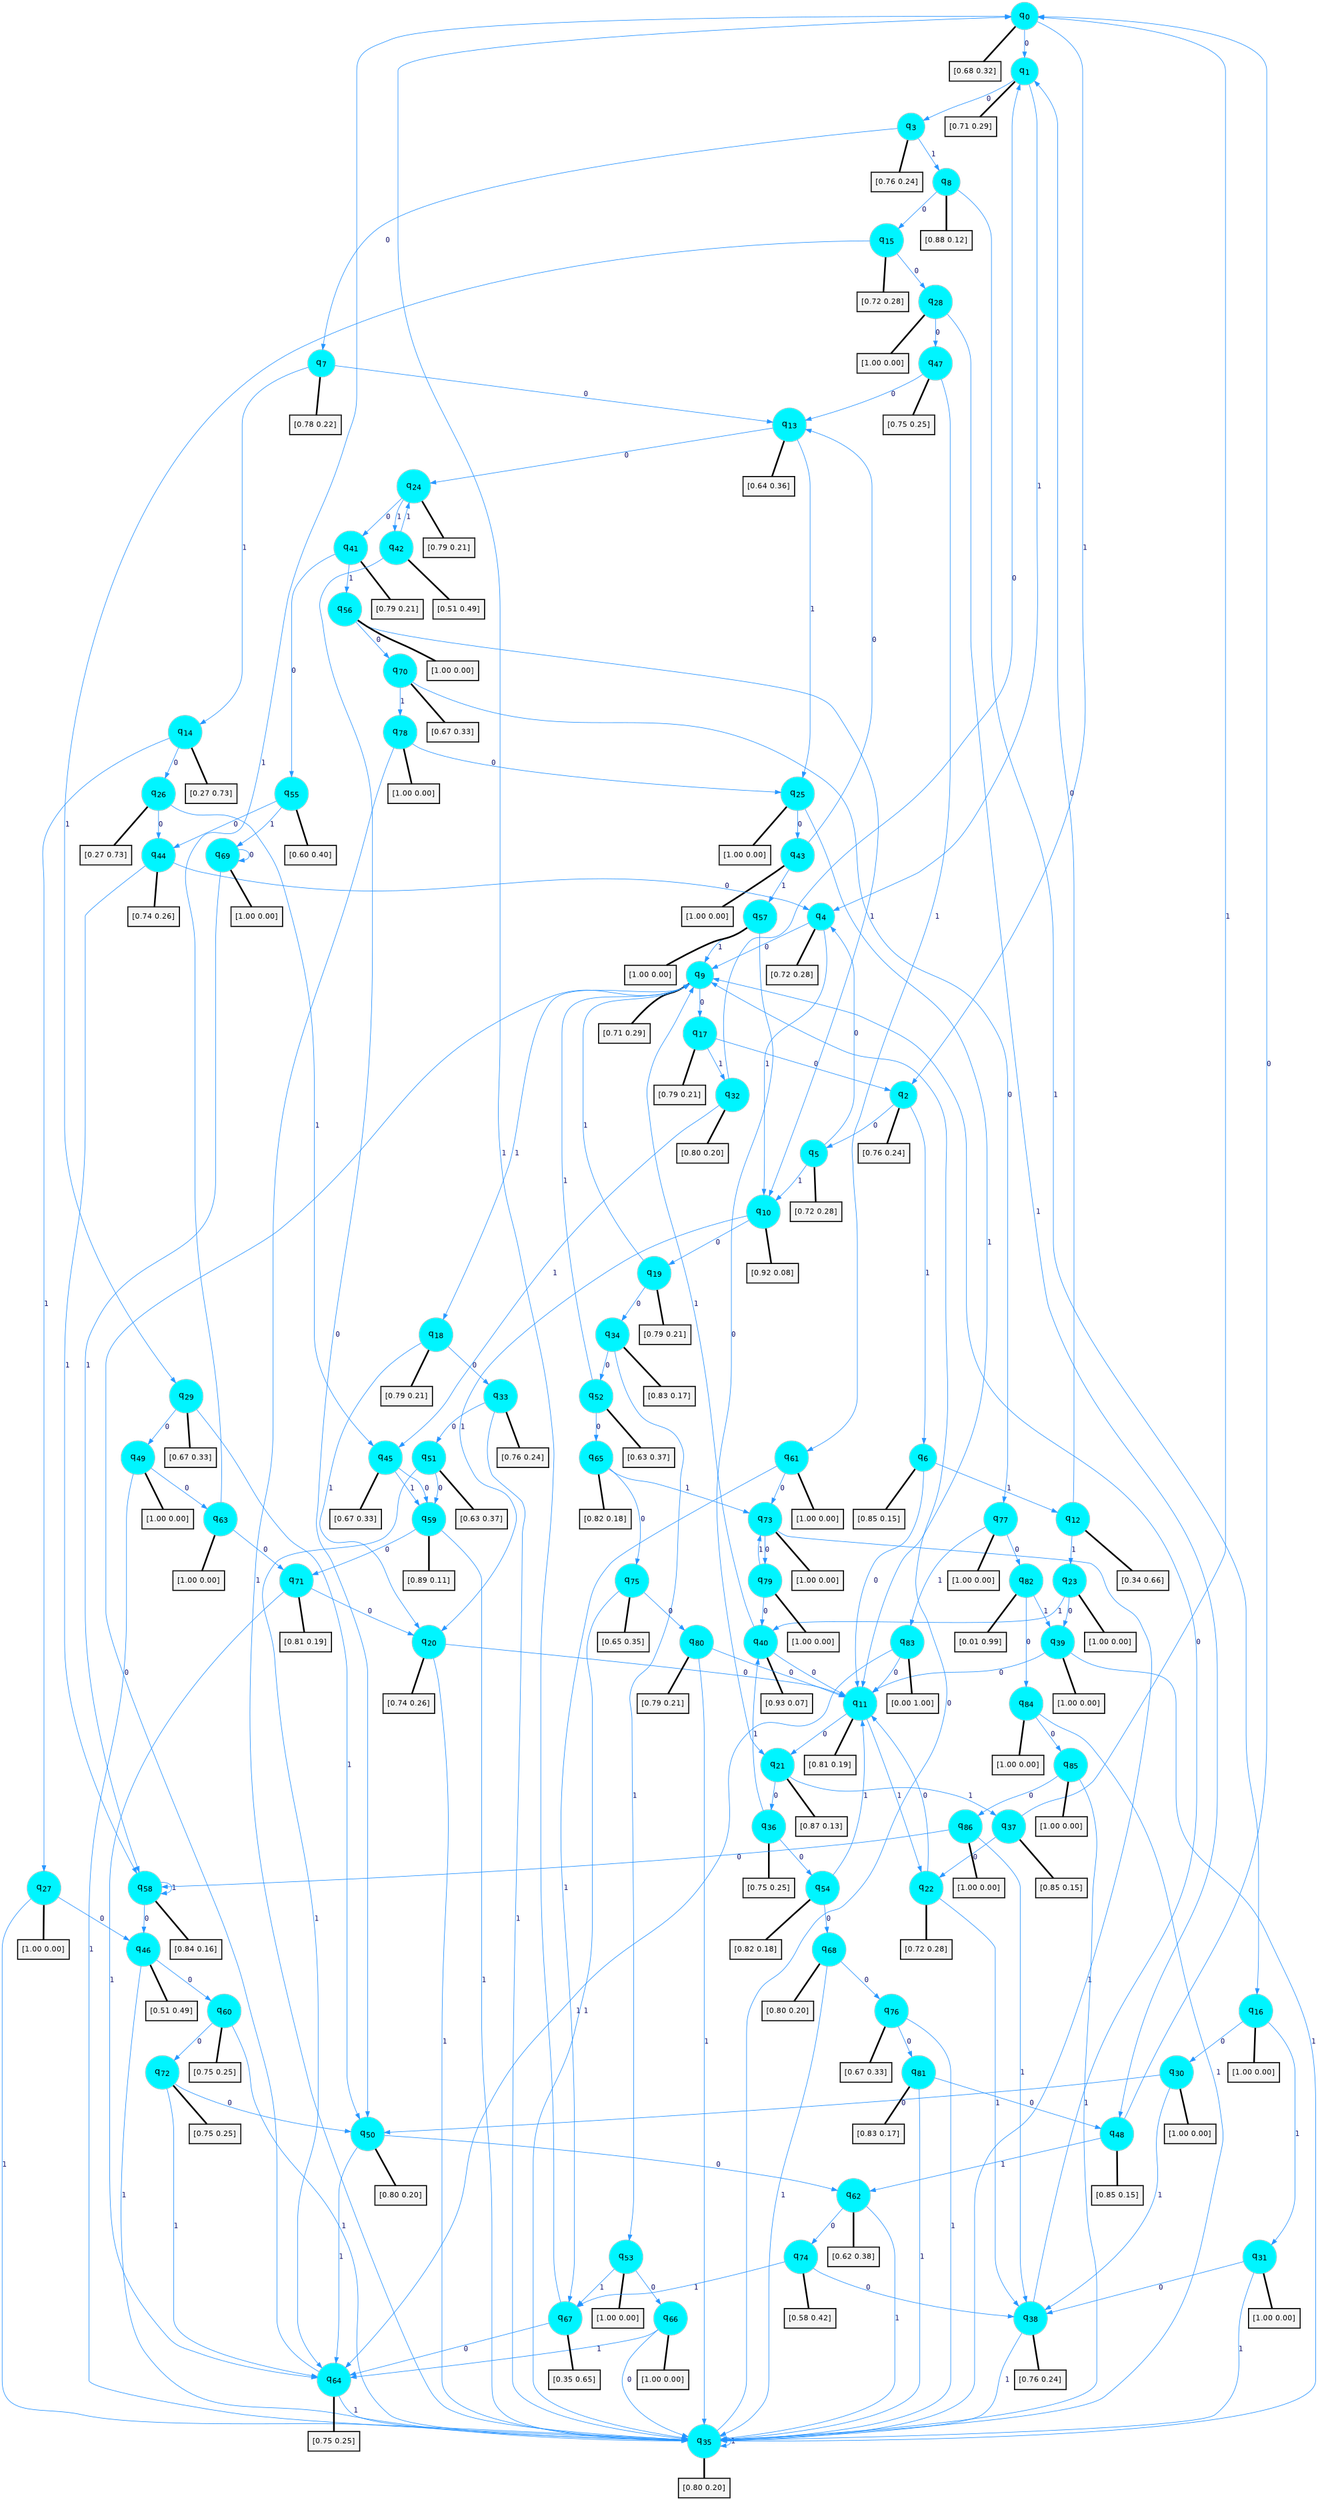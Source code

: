digraph G {
graph [
bgcolor=transparent, dpi=300, rankdir=TD, size="40,25"];
node [
color=gray, fillcolor=turquoise1, fontcolor=black, fontname=Helvetica, fontsize=16, fontweight=bold, shape=circle, style=filled];
edge [
arrowsize=1, color=dodgerblue1, fontcolor=midnightblue, fontname=courier, fontweight=bold, penwidth=1, style=solid, weight=20];
0[label=<q<SUB>0</SUB>>];
1[label=<q<SUB>1</SUB>>];
2[label=<q<SUB>2</SUB>>];
3[label=<q<SUB>3</SUB>>];
4[label=<q<SUB>4</SUB>>];
5[label=<q<SUB>5</SUB>>];
6[label=<q<SUB>6</SUB>>];
7[label=<q<SUB>7</SUB>>];
8[label=<q<SUB>8</SUB>>];
9[label=<q<SUB>9</SUB>>];
10[label=<q<SUB>10</SUB>>];
11[label=<q<SUB>11</SUB>>];
12[label=<q<SUB>12</SUB>>];
13[label=<q<SUB>13</SUB>>];
14[label=<q<SUB>14</SUB>>];
15[label=<q<SUB>15</SUB>>];
16[label=<q<SUB>16</SUB>>];
17[label=<q<SUB>17</SUB>>];
18[label=<q<SUB>18</SUB>>];
19[label=<q<SUB>19</SUB>>];
20[label=<q<SUB>20</SUB>>];
21[label=<q<SUB>21</SUB>>];
22[label=<q<SUB>22</SUB>>];
23[label=<q<SUB>23</SUB>>];
24[label=<q<SUB>24</SUB>>];
25[label=<q<SUB>25</SUB>>];
26[label=<q<SUB>26</SUB>>];
27[label=<q<SUB>27</SUB>>];
28[label=<q<SUB>28</SUB>>];
29[label=<q<SUB>29</SUB>>];
30[label=<q<SUB>30</SUB>>];
31[label=<q<SUB>31</SUB>>];
32[label=<q<SUB>32</SUB>>];
33[label=<q<SUB>33</SUB>>];
34[label=<q<SUB>34</SUB>>];
35[label=<q<SUB>35</SUB>>];
36[label=<q<SUB>36</SUB>>];
37[label=<q<SUB>37</SUB>>];
38[label=<q<SUB>38</SUB>>];
39[label=<q<SUB>39</SUB>>];
40[label=<q<SUB>40</SUB>>];
41[label=<q<SUB>41</SUB>>];
42[label=<q<SUB>42</SUB>>];
43[label=<q<SUB>43</SUB>>];
44[label=<q<SUB>44</SUB>>];
45[label=<q<SUB>45</SUB>>];
46[label=<q<SUB>46</SUB>>];
47[label=<q<SUB>47</SUB>>];
48[label=<q<SUB>48</SUB>>];
49[label=<q<SUB>49</SUB>>];
50[label=<q<SUB>50</SUB>>];
51[label=<q<SUB>51</SUB>>];
52[label=<q<SUB>52</SUB>>];
53[label=<q<SUB>53</SUB>>];
54[label=<q<SUB>54</SUB>>];
55[label=<q<SUB>55</SUB>>];
56[label=<q<SUB>56</SUB>>];
57[label=<q<SUB>57</SUB>>];
58[label=<q<SUB>58</SUB>>];
59[label=<q<SUB>59</SUB>>];
60[label=<q<SUB>60</SUB>>];
61[label=<q<SUB>61</SUB>>];
62[label=<q<SUB>62</SUB>>];
63[label=<q<SUB>63</SUB>>];
64[label=<q<SUB>64</SUB>>];
65[label=<q<SUB>65</SUB>>];
66[label=<q<SUB>66</SUB>>];
67[label=<q<SUB>67</SUB>>];
68[label=<q<SUB>68</SUB>>];
69[label=<q<SUB>69</SUB>>];
70[label=<q<SUB>70</SUB>>];
71[label=<q<SUB>71</SUB>>];
72[label=<q<SUB>72</SUB>>];
73[label=<q<SUB>73</SUB>>];
74[label=<q<SUB>74</SUB>>];
75[label=<q<SUB>75</SUB>>];
76[label=<q<SUB>76</SUB>>];
77[label=<q<SUB>77</SUB>>];
78[label=<q<SUB>78</SUB>>];
79[label=<q<SUB>79</SUB>>];
80[label=<q<SUB>80</SUB>>];
81[label=<q<SUB>81</SUB>>];
82[label=<q<SUB>82</SUB>>];
83[label=<q<SUB>83</SUB>>];
84[label=<q<SUB>84</SUB>>];
85[label=<q<SUB>85</SUB>>];
86[label=<q<SUB>86</SUB>>];
87[label="[0.68 0.32]", shape=box,fontcolor=black, fontname=Helvetica, fontsize=14, penwidth=2, fillcolor=whitesmoke,color=black];
88[label="[0.71 0.29]", shape=box,fontcolor=black, fontname=Helvetica, fontsize=14, penwidth=2, fillcolor=whitesmoke,color=black];
89[label="[0.76 0.24]", shape=box,fontcolor=black, fontname=Helvetica, fontsize=14, penwidth=2, fillcolor=whitesmoke,color=black];
90[label="[0.76 0.24]", shape=box,fontcolor=black, fontname=Helvetica, fontsize=14, penwidth=2, fillcolor=whitesmoke,color=black];
91[label="[0.72 0.28]", shape=box,fontcolor=black, fontname=Helvetica, fontsize=14, penwidth=2, fillcolor=whitesmoke,color=black];
92[label="[0.72 0.28]", shape=box,fontcolor=black, fontname=Helvetica, fontsize=14, penwidth=2, fillcolor=whitesmoke,color=black];
93[label="[0.85 0.15]", shape=box,fontcolor=black, fontname=Helvetica, fontsize=14, penwidth=2, fillcolor=whitesmoke,color=black];
94[label="[0.78 0.22]", shape=box,fontcolor=black, fontname=Helvetica, fontsize=14, penwidth=2, fillcolor=whitesmoke,color=black];
95[label="[0.88 0.12]", shape=box,fontcolor=black, fontname=Helvetica, fontsize=14, penwidth=2, fillcolor=whitesmoke,color=black];
96[label="[0.71 0.29]", shape=box,fontcolor=black, fontname=Helvetica, fontsize=14, penwidth=2, fillcolor=whitesmoke,color=black];
97[label="[0.92 0.08]", shape=box,fontcolor=black, fontname=Helvetica, fontsize=14, penwidth=2, fillcolor=whitesmoke,color=black];
98[label="[0.81 0.19]", shape=box,fontcolor=black, fontname=Helvetica, fontsize=14, penwidth=2, fillcolor=whitesmoke,color=black];
99[label="[0.34 0.66]", shape=box,fontcolor=black, fontname=Helvetica, fontsize=14, penwidth=2, fillcolor=whitesmoke,color=black];
100[label="[0.64 0.36]", shape=box,fontcolor=black, fontname=Helvetica, fontsize=14, penwidth=2, fillcolor=whitesmoke,color=black];
101[label="[0.27 0.73]", shape=box,fontcolor=black, fontname=Helvetica, fontsize=14, penwidth=2, fillcolor=whitesmoke,color=black];
102[label="[0.72 0.28]", shape=box,fontcolor=black, fontname=Helvetica, fontsize=14, penwidth=2, fillcolor=whitesmoke,color=black];
103[label="[1.00 0.00]", shape=box,fontcolor=black, fontname=Helvetica, fontsize=14, penwidth=2, fillcolor=whitesmoke,color=black];
104[label="[0.79 0.21]", shape=box,fontcolor=black, fontname=Helvetica, fontsize=14, penwidth=2, fillcolor=whitesmoke,color=black];
105[label="[0.79 0.21]", shape=box,fontcolor=black, fontname=Helvetica, fontsize=14, penwidth=2, fillcolor=whitesmoke,color=black];
106[label="[0.79 0.21]", shape=box,fontcolor=black, fontname=Helvetica, fontsize=14, penwidth=2, fillcolor=whitesmoke,color=black];
107[label="[0.74 0.26]", shape=box,fontcolor=black, fontname=Helvetica, fontsize=14, penwidth=2, fillcolor=whitesmoke,color=black];
108[label="[0.87 0.13]", shape=box,fontcolor=black, fontname=Helvetica, fontsize=14, penwidth=2, fillcolor=whitesmoke,color=black];
109[label="[0.72 0.28]", shape=box,fontcolor=black, fontname=Helvetica, fontsize=14, penwidth=2, fillcolor=whitesmoke,color=black];
110[label="[1.00 0.00]", shape=box,fontcolor=black, fontname=Helvetica, fontsize=14, penwidth=2, fillcolor=whitesmoke,color=black];
111[label="[0.79 0.21]", shape=box,fontcolor=black, fontname=Helvetica, fontsize=14, penwidth=2, fillcolor=whitesmoke,color=black];
112[label="[1.00 0.00]", shape=box,fontcolor=black, fontname=Helvetica, fontsize=14, penwidth=2, fillcolor=whitesmoke,color=black];
113[label="[0.27 0.73]", shape=box,fontcolor=black, fontname=Helvetica, fontsize=14, penwidth=2, fillcolor=whitesmoke,color=black];
114[label="[1.00 0.00]", shape=box,fontcolor=black, fontname=Helvetica, fontsize=14, penwidth=2, fillcolor=whitesmoke,color=black];
115[label="[1.00 0.00]", shape=box,fontcolor=black, fontname=Helvetica, fontsize=14, penwidth=2, fillcolor=whitesmoke,color=black];
116[label="[0.67 0.33]", shape=box,fontcolor=black, fontname=Helvetica, fontsize=14, penwidth=2, fillcolor=whitesmoke,color=black];
117[label="[1.00 0.00]", shape=box,fontcolor=black, fontname=Helvetica, fontsize=14, penwidth=2, fillcolor=whitesmoke,color=black];
118[label="[1.00 0.00]", shape=box,fontcolor=black, fontname=Helvetica, fontsize=14, penwidth=2, fillcolor=whitesmoke,color=black];
119[label="[0.80 0.20]", shape=box,fontcolor=black, fontname=Helvetica, fontsize=14, penwidth=2, fillcolor=whitesmoke,color=black];
120[label="[0.76 0.24]", shape=box,fontcolor=black, fontname=Helvetica, fontsize=14, penwidth=2, fillcolor=whitesmoke,color=black];
121[label="[0.83 0.17]", shape=box,fontcolor=black, fontname=Helvetica, fontsize=14, penwidth=2, fillcolor=whitesmoke,color=black];
122[label="[0.80 0.20]", shape=box,fontcolor=black, fontname=Helvetica, fontsize=14, penwidth=2, fillcolor=whitesmoke,color=black];
123[label="[0.75 0.25]", shape=box,fontcolor=black, fontname=Helvetica, fontsize=14, penwidth=2, fillcolor=whitesmoke,color=black];
124[label="[0.85 0.15]", shape=box,fontcolor=black, fontname=Helvetica, fontsize=14, penwidth=2, fillcolor=whitesmoke,color=black];
125[label="[0.76 0.24]", shape=box,fontcolor=black, fontname=Helvetica, fontsize=14, penwidth=2, fillcolor=whitesmoke,color=black];
126[label="[1.00 0.00]", shape=box,fontcolor=black, fontname=Helvetica, fontsize=14, penwidth=2, fillcolor=whitesmoke,color=black];
127[label="[0.93 0.07]", shape=box,fontcolor=black, fontname=Helvetica, fontsize=14, penwidth=2, fillcolor=whitesmoke,color=black];
128[label="[0.79 0.21]", shape=box,fontcolor=black, fontname=Helvetica, fontsize=14, penwidth=2, fillcolor=whitesmoke,color=black];
129[label="[0.51 0.49]", shape=box,fontcolor=black, fontname=Helvetica, fontsize=14, penwidth=2, fillcolor=whitesmoke,color=black];
130[label="[1.00 0.00]", shape=box,fontcolor=black, fontname=Helvetica, fontsize=14, penwidth=2, fillcolor=whitesmoke,color=black];
131[label="[0.74 0.26]", shape=box,fontcolor=black, fontname=Helvetica, fontsize=14, penwidth=2, fillcolor=whitesmoke,color=black];
132[label="[0.67 0.33]", shape=box,fontcolor=black, fontname=Helvetica, fontsize=14, penwidth=2, fillcolor=whitesmoke,color=black];
133[label="[0.51 0.49]", shape=box,fontcolor=black, fontname=Helvetica, fontsize=14, penwidth=2, fillcolor=whitesmoke,color=black];
134[label="[0.75 0.25]", shape=box,fontcolor=black, fontname=Helvetica, fontsize=14, penwidth=2, fillcolor=whitesmoke,color=black];
135[label="[0.85 0.15]", shape=box,fontcolor=black, fontname=Helvetica, fontsize=14, penwidth=2, fillcolor=whitesmoke,color=black];
136[label="[1.00 0.00]", shape=box,fontcolor=black, fontname=Helvetica, fontsize=14, penwidth=2, fillcolor=whitesmoke,color=black];
137[label="[0.80 0.20]", shape=box,fontcolor=black, fontname=Helvetica, fontsize=14, penwidth=2, fillcolor=whitesmoke,color=black];
138[label="[0.63 0.37]", shape=box,fontcolor=black, fontname=Helvetica, fontsize=14, penwidth=2, fillcolor=whitesmoke,color=black];
139[label="[0.63 0.37]", shape=box,fontcolor=black, fontname=Helvetica, fontsize=14, penwidth=2, fillcolor=whitesmoke,color=black];
140[label="[1.00 0.00]", shape=box,fontcolor=black, fontname=Helvetica, fontsize=14, penwidth=2, fillcolor=whitesmoke,color=black];
141[label="[0.82 0.18]", shape=box,fontcolor=black, fontname=Helvetica, fontsize=14, penwidth=2, fillcolor=whitesmoke,color=black];
142[label="[0.60 0.40]", shape=box,fontcolor=black, fontname=Helvetica, fontsize=14, penwidth=2, fillcolor=whitesmoke,color=black];
143[label="[1.00 0.00]", shape=box,fontcolor=black, fontname=Helvetica, fontsize=14, penwidth=2, fillcolor=whitesmoke,color=black];
144[label="[1.00 0.00]", shape=box,fontcolor=black, fontname=Helvetica, fontsize=14, penwidth=2, fillcolor=whitesmoke,color=black];
145[label="[0.84 0.16]", shape=box,fontcolor=black, fontname=Helvetica, fontsize=14, penwidth=2, fillcolor=whitesmoke,color=black];
146[label="[0.89 0.11]", shape=box,fontcolor=black, fontname=Helvetica, fontsize=14, penwidth=2, fillcolor=whitesmoke,color=black];
147[label="[0.75 0.25]", shape=box,fontcolor=black, fontname=Helvetica, fontsize=14, penwidth=2, fillcolor=whitesmoke,color=black];
148[label="[1.00 0.00]", shape=box,fontcolor=black, fontname=Helvetica, fontsize=14, penwidth=2, fillcolor=whitesmoke,color=black];
149[label="[0.62 0.38]", shape=box,fontcolor=black, fontname=Helvetica, fontsize=14, penwidth=2, fillcolor=whitesmoke,color=black];
150[label="[1.00 0.00]", shape=box,fontcolor=black, fontname=Helvetica, fontsize=14, penwidth=2, fillcolor=whitesmoke,color=black];
151[label="[0.75 0.25]", shape=box,fontcolor=black, fontname=Helvetica, fontsize=14, penwidth=2, fillcolor=whitesmoke,color=black];
152[label="[0.82 0.18]", shape=box,fontcolor=black, fontname=Helvetica, fontsize=14, penwidth=2, fillcolor=whitesmoke,color=black];
153[label="[1.00 0.00]", shape=box,fontcolor=black, fontname=Helvetica, fontsize=14, penwidth=2, fillcolor=whitesmoke,color=black];
154[label="[0.35 0.65]", shape=box,fontcolor=black, fontname=Helvetica, fontsize=14, penwidth=2, fillcolor=whitesmoke,color=black];
155[label="[0.80 0.20]", shape=box,fontcolor=black, fontname=Helvetica, fontsize=14, penwidth=2, fillcolor=whitesmoke,color=black];
156[label="[1.00 0.00]", shape=box,fontcolor=black, fontname=Helvetica, fontsize=14, penwidth=2, fillcolor=whitesmoke,color=black];
157[label="[0.67 0.33]", shape=box,fontcolor=black, fontname=Helvetica, fontsize=14, penwidth=2, fillcolor=whitesmoke,color=black];
158[label="[0.81 0.19]", shape=box,fontcolor=black, fontname=Helvetica, fontsize=14, penwidth=2, fillcolor=whitesmoke,color=black];
159[label="[0.75 0.25]", shape=box,fontcolor=black, fontname=Helvetica, fontsize=14, penwidth=2, fillcolor=whitesmoke,color=black];
160[label="[1.00 0.00]", shape=box,fontcolor=black, fontname=Helvetica, fontsize=14, penwidth=2, fillcolor=whitesmoke,color=black];
161[label="[0.58 0.42]", shape=box,fontcolor=black, fontname=Helvetica, fontsize=14, penwidth=2, fillcolor=whitesmoke,color=black];
162[label="[0.65 0.35]", shape=box,fontcolor=black, fontname=Helvetica, fontsize=14, penwidth=2, fillcolor=whitesmoke,color=black];
163[label="[0.67 0.33]", shape=box,fontcolor=black, fontname=Helvetica, fontsize=14, penwidth=2, fillcolor=whitesmoke,color=black];
164[label="[1.00 0.00]", shape=box,fontcolor=black, fontname=Helvetica, fontsize=14, penwidth=2, fillcolor=whitesmoke,color=black];
165[label="[1.00 0.00]", shape=box,fontcolor=black, fontname=Helvetica, fontsize=14, penwidth=2, fillcolor=whitesmoke,color=black];
166[label="[1.00 0.00]", shape=box,fontcolor=black, fontname=Helvetica, fontsize=14, penwidth=2, fillcolor=whitesmoke,color=black];
167[label="[0.79 0.21]", shape=box,fontcolor=black, fontname=Helvetica, fontsize=14, penwidth=2, fillcolor=whitesmoke,color=black];
168[label="[0.83 0.17]", shape=box,fontcolor=black, fontname=Helvetica, fontsize=14, penwidth=2, fillcolor=whitesmoke,color=black];
169[label="[0.01 0.99]", shape=box,fontcolor=black, fontname=Helvetica, fontsize=14, penwidth=2, fillcolor=whitesmoke,color=black];
170[label="[0.00 1.00]", shape=box,fontcolor=black, fontname=Helvetica, fontsize=14, penwidth=2, fillcolor=whitesmoke,color=black];
171[label="[1.00 0.00]", shape=box,fontcolor=black, fontname=Helvetica, fontsize=14, penwidth=2, fillcolor=whitesmoke,color=black];
172[label="[1.00 0.00]", shape=box,fontcolor=black, fontname=Helvetica, fontsize=14, penwidth=2, fillcolor=whitesmoke,color=black];
173[label="[1.00 0.00]", shape=box,fontcolor=black, fontname=Helvetica, fontsize=14, penwidth=2, fillcolor=whitesmoke,color=black];
0->1 [label=0];
0->2 [label=1];
0->87 [arrowhead=none, penwidth=3,color=black];
1->3 [label=0];
1->4 [label=1];
1->88 [arrowhead=none, penwidth=3,color=black];
2->5 [label=0];
2->6 [label=1];
2->89 [arrowhead=none, penwidth=3,color=black];
3->7 [label=0];
3->8 [label=1];
3->90 [arrowhead=none, penwidth=3,color=black];
4->9 [label=0];
4->10 [label=1];
4->91 [arrowhead=none, penwidth=3,color=black];
5->4 [label=0];
5->10 [label=1];
5->92 [arrowhead=none, penwidth=3,color=black];
6->11 [label=0];
6->12 [label=1];
6->93 [arrowhead=none, penwidth=3,color=black];
7->13 [label=0];
7->14 [label=1];
7->94 [arrowhead=none, penwidth=3,color=black];
8->15 [label=0];
8->16 [label=1];
8->95 [arrowhead=none, penwidth=3,color=black];
9->17 [label=0];
9->18 [label=1];
9->96 [arrowhead=none, penwidth=3,color=black];
10->19 [label=0];
10->20 [label=1];
10->97 [arrowhead=none, penwidth=3,color=black];
11->21 [label=0];
11->22 [label=1];
11->98 [arrowhead=none, penwidth=3,color=black];
12->1 [label=0];
12->23 [label=1];
12->99 [arrowhead=none, penwidth=3,color=black];
13->24 [label=0];
13->25 [label=1];
13->100 [arrowhead=none, penwidth=3,color=black];
14->26 [label=0];
14->27 [label=1];
14->101 [arrowhead=none, penwidth=3,color=black];
15->28 [label=0];
15->29 [label=1];
15->102 [arrowhead=none, penwidth=3,color=black];
16->30 [label=0];
16->31 [label=1];
16->103 [arrowhead=none, penwidth=3,color=black];
17->2 [label=0];
17->32 [label=1];
17->104 [arrowhead=none, penwidth=3,color=black];
18->33 [label=0];
18->20 [label=1];
18->105 [arrowhead=none, penwidth=3,color=black];
19->34 [label=0];
19->9 [label=1];
19->106 [arrowhead=none, penwidth=3,color=black];
20->11 [label=0];
20->35 [label=1];
20->107 [arrowhead=none, penwidth=3,color=black];
21->36 [label=0];
21->37 [label=1];
21->108 [arrowhead=none, penwidth=3,color=black];
22->11 [label=0];
22->38 [label=1];
22->109 [arrowhead=none, penwidth=3,color=black];
23->39 [label=0];
23->40 [label=1];
23->110 [arrowhead=none, penwidth=3,color=black];
24->41 [label=0];
24->42 [label=1];
24->111 [arrowhead=none, penwidth=3,color=black];
25->43 [label=0];
25->11 [label=1];
25->112 [arrowhead=none, penwidth=3,color=black];
26->44 [label=0];
26->45 [label=1];
26->113 [arrowhead=none, penwidth=3,color=black];
27->46 [label=0];
27->35 [label=1];
27->114 [arrowhead=none, penwidth=3,color=black];
28->47 [label=0];
28->48 [label=1];
28->115 [arrowhead=none, penwidth=3,color=black];
29->49 [label=0];
29->50 [label=1];
29->116 [arrowhead=none, penwidth=3,color=black];
30->50 [label=0];
30->38 [label=1];
30->117 [arrowhead=none, penwidth=3,color=black];
31->38 [label=0];
31->35 [label=1];
31->118 [arrowhead=none, penwidth=3,color=black];
32->1 [label=0];
32->45 [label=1];
32->119 [arrowhead=none, penwidth=3,color=black];
33->51 [label=0];
33->35 [label=1];
33->120 [arrowhead=none, penwidth=3,color=black];
34->52 [label=0];
34->53 [label=1];
34->121 [arrowhead=none, penwidth=3,color=black];
35->9 [label=0];
35->35 [label=1];
35->122 [arrowhead=none, penwidth=3,color=black];
36->54 [label=0];
36->40 [label=1];
36->123 [arrowhead=none, penwidth=3,color=black];
37->22 [label=0];
37->0 [label=1];
37->124 [arrowhead=none, penwidth=3,color=black];
38->9 [label=0];
38->35 [label=1];
38->125 [arrowhead=none, penwidth=3,color=black];
39->11 [label=0];
39->35 [label=1];
39->126 [arrowhead=none, penwidth=3,color=black];
40->11 [label=0];
40->9 [label=1];
40->127 [arrowhead=none, penwidth=3,color=black];
41->55 [label=0];
41->56 [label=1];
41->128 [arrowhead=none, penwidth=3,color=black];
42->50 [label=0];
42->24 [label=1];
42->129 [arrowhead=none, penwidth=3,color=black];
43->13 [label=0];
43->57 [label=1];
43->130 [arrowhead=none, penwidth=3,color=black];
44->4 [label=0];
44->58 [label=1];
44->131 [arrowhead=none, penwidth=3,color=black];
45->59 [label=0];
45->59 [label=1];
45->132 [arrowhead=none, penwidth=3,color=black];
46->60 [label=0];
46->35 [label=1];
46->133 [arrowhead=none, penwidth=3,color=black];
47->13 [label=0];
47->61 [label=1];
47->134 [arrowhead=none, penwidth=3,color=black];
48->0 [label=0];
48->62 [label=1];
48->135 [arrowhead=none, penwidth=3,color=black];
49->63 [label=0];
49->35 [label=1];
49->136 [arrowhead=none, penwidth=3,color=black];
50->62 [label=0];
50->64 [label=1];
50->137 [arrowhead=none, penwidth=3,color=black];
51->59 [label=0];
51->64 [label=1];
51->138 [arrowhead=none, penwidth=3,color=black];
52->65 [label=0];
52->9 [label=1];
52->139 [arrowhead=none, penwidth=3,color=black];
53->66 [label=0];
53->67 [label=1];
53->140 [arrowhead=none, penwidth=3,color=black];
54->68 [label=0];
54->11 [label=1];
54->141 [arrowhead=none, penwidth=3,color=black];
55->44 [label=0];
55->69 [label=1];
55->142 [arrowhead=none, penwidth=3,color=black];
56->70 [label=0];
56->10 [label=1];
56->143 [arrowhead=none, penwidth=3,color=black];
57->21 [label=0];
57->9 [label=1];
57->144 [arrowhead=none, penwidth=3,color=black];
58->46 [label=0];
58->58 [label=1];
58->145 [arrowhead=none, penwidth=3,color=black];
59->71 [label=0];
59->35 [label=1];
59->146 [arrowhead=none, penwidth=3,color=black];
60->72 [label=0];
60->35 [label=1];
60->147 [arrowhead=none, penwidth=3,color=black];
61->73 [label=0];
61->67 [label=1];
61->148 [arrowhead=none, penwidth=3,color=black];
62->74 [label=0];
62->35 [label=1];
62->149 [arrowhead=none, penwidth=3,color=black];
63->71 [label=0];
63->0 [label=1];
63->150 [arrowhead=none, penwidth=3,color=black];
64->9 [label=0];
64->35 [label=1];
64->151 [arrowhead=none, penwidth=3,color=black];
65->75 [label=0];
65->73 [label=1];
65->152 [arrowhead=none, penwidth=3,color=black];
66->35 [label=0];
66->64 [label=1];
66->153 [arrowhead=none, penwidth=3,color=black];
67->64 [label=0];
67->0 [label=1];
67->154 [arrowhead=none, penwidth=3,color=black];
68->76 [label=0];
68->35 [label=1];
68->155 [arrowhead=none, penwidth=3,color=black];
69->69 [label=0];
69->58 [label=1];
69->156 [arrowhead=none, penwidth=3,color=black];
70->77 [label=0];
70->78 [label=1];
70->157 [arrowhead=none, penwidth=3,color=black];
71->20 [label=0];
71->64 [label=1];
71->158 [arrowhead=none, penwidth=3,color=black];
72->50 [label=0];
72->64 [label=1];
72->159 [arrowhead=none, penwidth=3,color=black];
73->79 [label=0];
73->35 [label=1];
73->160 [arrowhead=none, penwidth=3,color=black];
74->38 [label=0];
74->67 [label=1];
74->161 [arrowhead=none, penwidth=3,color=black];
75->80 [label=0];
75->35 [label=1];
75->162 [arrowhead=none, penwidth=3,color=black];
76->81 [label=0];
76->35 [label=1];
76->163 [arrowhead=none, penwidth=3,color=black];
77->82 [label=0];
77->83 [label=1];
77->164 [arrowhead=none, penwidth=3,color=black];
78->25 [label=0];
78->35 [label=1];
78->165 [arrowhead=none, penwidth=3,color=black];
79->40 [label=0];
79->73 [label=1];
79->166 [arrowhead=none, penwidth=3,color=black];
80->11 [label=0];
80->35 [label=1];
80->167 [arrowhead=none, penwidth=3,color=black];
81->48 [label=0];
81->35 [label=1];
81->168 [arrowhead=none, penwidth=3,color=black];
82->84 [label=0];
82->39 [label=1];
82->169 [arrowhead=none, penwidth=3,color=black];
83->11 [label=0];
83->64 [label=1];
83->170 [arrowhead=none, penwidth=3,color=black];
84->85 [label=0];
84->35 [label=1];
84->171 [arrowhead=none, penwidth=3,color=black];
85->86 [label=0];
85->35 [label=1];
85->172 [arrowhead=none, penwidth=3,color=black];
86->58 [label=0];
86->38 [label=1];
86->173 [arrowhead=none, penwidth=3,color=black];
}
